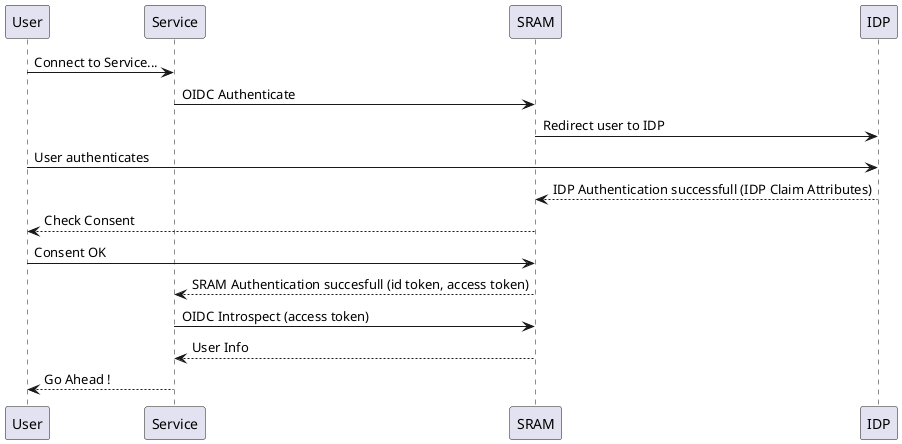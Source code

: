 @startuml
User -> Service: Connect to Service...
Service -> SRAM: OIDC Authenticate
SRAM -> IDP: Redirect user to IDP
User -> IDP: User authenticates
IDP --> SRAM: IDP Authentication successfull (IDP Claim Attributes)
SRAM --> User: Check Consent
User -> SRAM: Consent OK
SRAM --> Service: SRAM Authentication succesfull (id token, access token)
Service -> SRAM: OIDC Introspect (access token)
SRAM --> Service: User Info
Service --> User: Go Ahead !
@enduml
